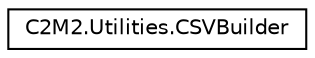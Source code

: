 digraph "Graphical Class Hierarchy"
{
 // LATEX_PDF_SIZE
  edge [fontname="Helvetica",fontsize="10",labelfontname="Helvetica",labelfontsize="10"];
  node [fontname="Helvetica",fontsize="10",shape=record];
  rankdir="LR";
  Node0 [label="C2M2.Utilities.CSVBuilder",height=0.2,width=0.4,color="black", fillcolor="white", style="filled",URL="$d4/db0/class_c2_m2_1_1_utilities_1_1_c_s_v_builder.html",tooltip=" "];
}
